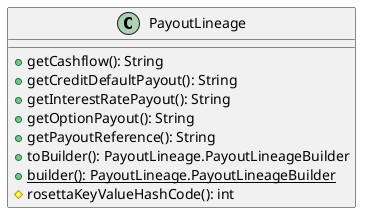 @startuml

    class PayoutLineage [[PayoutLineage.html]] {
        +getCashflow(): String
        +getCreditDefaultPayout(): String
        +getInterestRatePayout(): String
        +getOptionPayout(): String
        +getPayoutReference(): String
        +toBuilder(): PayoutLineage.PayoutLineageBuilder
        {static} +builder(): PayoutLineage.PayoutLineageBuilder
        #rosettaKeyValueHashCode(): int
    }

@enduml
